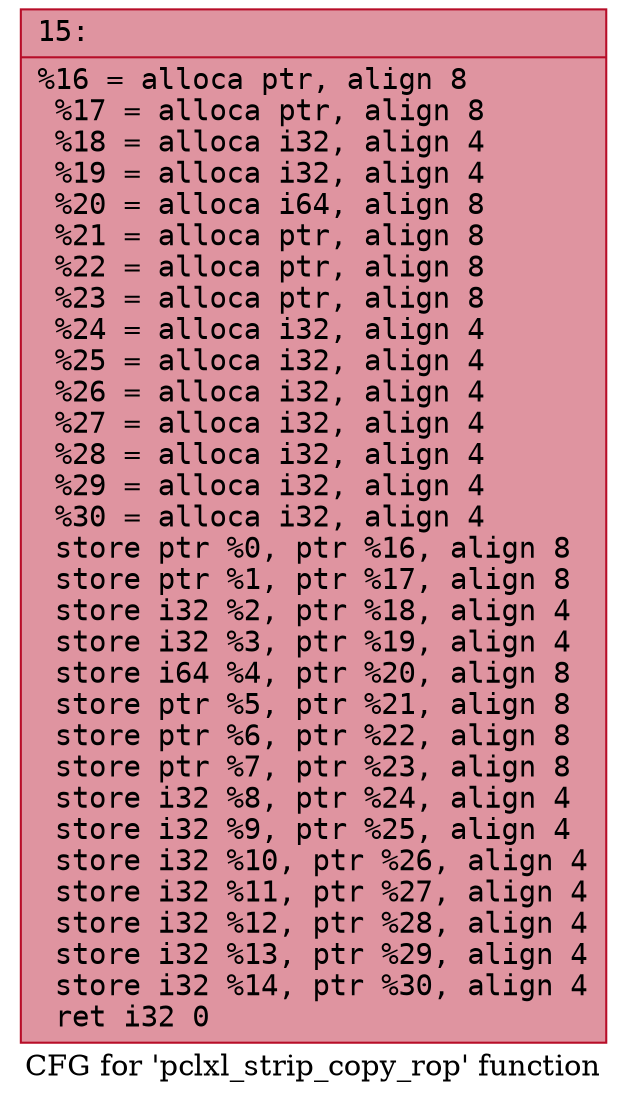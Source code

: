 digraph "CFG for 'pclxl_strip_copy_rop' function" {
	label="CFG for 'pclxl_strip_copy_rop' function";

	Node0x600003ba6cb0 [shape=record,color="#b70d28ff", style=filled, fillcolor="#b70d2870" fontname="Courier",label="{15:\l|  %16 = alloca ptr, align 8\l  %17 = alloca ptr, align 8\l  %18 = alloca i32, align 4\l  %19 = alloca i32, align 4\l  %20 = alloca i64, align 8\l  %21 = alloca ptr, align 8\l  %22 = alloca ptr, align 8\l  %23 = alloca ptr, align 8\l  %24 = alloca i32, align 4\l  %25 = alloca i32, align 4\l  %26 = alloca i32, align 4\l  %27 = alloca i32, align 4\l  %28 = alloca i32, align 4\l  %29 = alloca i32, align 4\l  %30 = alloca i32, align 4\l  store ptr %0, ptr %16, align 8\l  store ptr %1, ptr %17, align 8\l  store i32 %2, ptr %18, align 4\l  store i32 %3, ptr %19, align 4\l  store i64 %4, ptr %20, align 8\l  store ptr %5, ptr %21, align 8\l  store ptr %6, ptr %22, align 8\l  store ptr %7, ptr %23, align 8\l  store i32 %8, ptr %24, align 4\l  store i32 %9, ptr %25, align 4\l  store i32 %10, ptr %26, align 4\l  store i32 %11, ptr %27, align 4\l  store i32 %12, ptr %28, align 4\l  store i32 %13, ptr %29, align 4\l  store i32 %14, ptr %30, align 4\l  ret i32 0\l}"];
}
